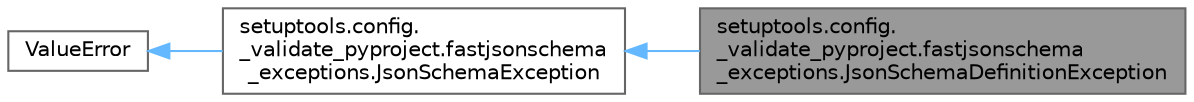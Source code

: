 digraph "setuptools.config._validate_pyproject.fastjsonschema_exceptions.JsonSchemaDefinitionException"
{
 // LATEX_PDF_SIZE
  bgcolor="transparent";
  edge [fontname=Helvetica,fontsize=10,labelfontname=Helvetica,labelfontsize=10];
  node [fontname=Helvetica,fontsize=10,shape=box,height=0.2,width=0.4];
  rankdir="LR";
  Node1 [id="Node000001",label="setuptools.config.\l_validate_pyproject.fastjsonschema\l_exceptions.JsonSchemaDefinitionException",height=0.2,width=0.4,color="gray40", fillcolor="grey60", style="filled", fontcolor="black",tooltip=" "];
  Node2 -> Node1 [id="edge1_Node000001_Node000002",dir="back",color="steelblue1",style="solid",tooltip=" "];
  Node2 [id="Node000002",label="setuptools.config.\l_validate_pyproject.fastjsonschema\l_exceptions.JsonSchemaException",height=0.2,width=0.4,color="gray40", fillcolor="white", style="filled",URL="$classsetuptools_1_1config_1_1__validate__pyproject_1_1fastjsonschema__exceptions_1_1_json_schema_exception.html",tooltip=" "];
  Node3 -> Node2 [id="edge2_Node000002_Node000003",dir="back",color="steelblue1",style="solid",tooltip=" "];
  Node3 [id="Node000003",label="ValueError",height=0.2,width=0.4,color="gray40", fillcolor="white", style="filled",tooltip=" "];
}
